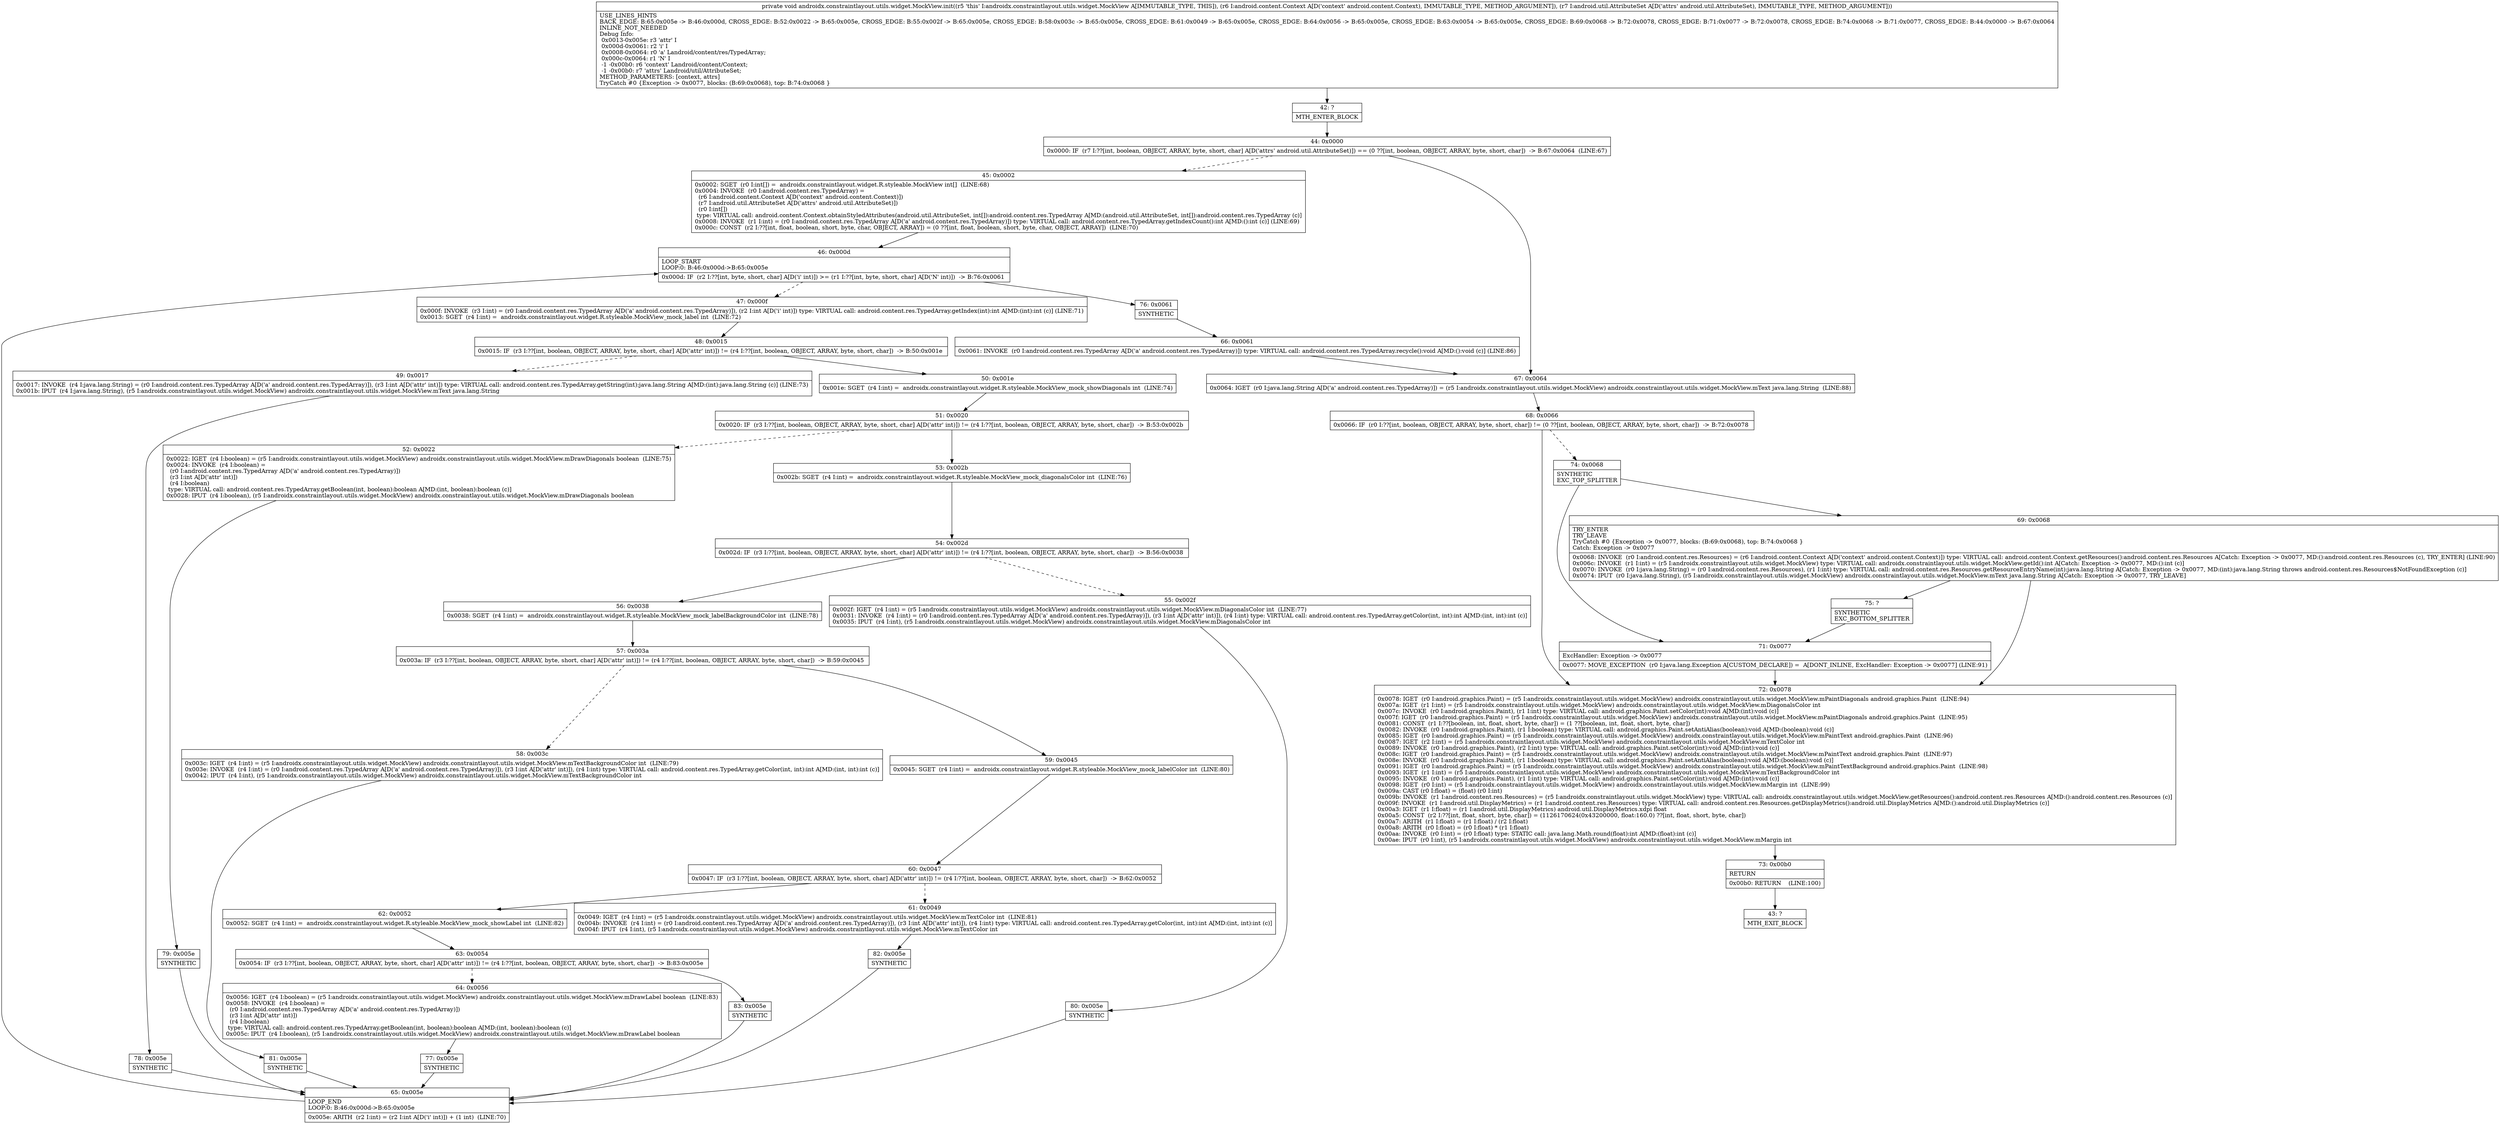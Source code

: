 digraph "CFG forandroidx.constraintlayout.utils.widget.MockView.init(Landroid\/content\/Context;Landroid\/util\/AttributeSet;)V" {
Node_42 [shape=record,label="{42\:\ ?|MTH_ENTER_BLOCK\l}"];
Node_44 [shape=record,label="{44\:\ 0x0000|0x0000: IF  (r7 I:??[int, boolean, OBJECT, ARRAY, byte, short, char] A[D('attrs' android.util.AttributeSet)]) == (0 ??[int, boolean, OBJECT, ARRAY, byte, short, char])  \-\> B:67:0x0064  (LINE:67)\l}"];
Node_45 [shape=record,label="{45\:\ 0x0002|0x0002: SGET  (r0 I:int[]) =  androidx.constraintlayout.widget.R.styleable.MockView int[]  (LINE:68)\l0x0004: INVOKE  (r0 I:android.content.res.TypedArray) = \l  (r6 I:android.content.Context A[D('context' android.content.Context)])\l  (r7 I:android.util.AttributeSet A[D('attrs' android.util.AttributeSet)])\l  (r0 I:int[])\l type: VIRTUAL call: android.content.Context.obtainStyledAttributes(android.util.AttributeSet, int[]):android.content.res.TypedArray A[MD:(android.util.AttributeSet, int[]):android.content.res.TypedArray (c)]\l0x0008: INVOKE  (r1 I:int) = (r0 I:android.content.res.TypedArray A[D('a' android.content.res.TypedArray)]) type: VIRTUAL call: android.content.res.TypedArray.getIndexCount():int A[MD:():int (c)] (LINE:69)\l0x000c: CONST  (r2 I:??[int, float, boolean, short, byte, char, OBJECT, ARRAY]) = (0 ??[int, float, boolean, short, byte, char, OBJECT, ARRAY])  (LINE:70)\l}"];
Node_46 [shape=record,label="{46\:\ 0x000d|LOOP_START\lLOOP:0: B:46:0x000d\-\>B:65:0x005e\l|0x000d: IF  (r2 I:??[int, byte, short, char] A[D('i' int)]) \>= (r1 I:??[int, byte, short, char] A[D('N' int)])  \-\> B:76:0x0061 \l}"];
Node_47 [shape=record,label="{47\:\ 0x000f|0x000f: INVOKE  (r3 I:int) = (r0 I:android.content.res.TypedArray A[D('a' android.content.res.TypedArray)]), (r2 I:int A[D('i' int)]) type: VIRTUAL call: android.content.res.TypedArray.getIndex(int):int A[MD:(int):int (c)] (LINE:71)\l0x0013: SGET  (r4 I:int) =  androidx.constraintlayout.widget.R.styleable.MockView_mock_label int  (LINE:72)\l}"];
Node_48 [shape=record,label="{48\:\ 0x0015|0x0015: IF  (r3 I:??[int, boolean, OBJECT, ARRAY, byte, short, char] A[D('attr' int)]) != (r4 I:??[int, boolean, OBJECT, ARRAY, byte, short, char])  \-\> B:50:0x001e \l}"];
Node_49 [shape=record,label="{49\:\ 0x0017|0x0017: INVOKE  (r4 I:java.lang.String) = (r0 I:android.content.res.TypedArray A[D('a' android.content.res.TypedArray)]), (r3 I:int A[D('attr' int)]) type: VIRTUAL call: android.content.res.TypedArray.getString(int):java.lang.String A[MD:(int):java.lang.String (c)] (LINE:73)\l0x001b: IPUT  (r4 I:java.lang.String), (r5 I:androidx.constraintlayout.utils.widget.MockView) androidx.constraintlayout.utils.widget.MockView.mText java.lang.String \l}"];
Node_78 [shape=record,label="{78\:\ 0x005e|SYNTHETIC\l}"];
Node_65 [shape=record,label="{65\:\ 0x005e|LOOP_END\lLOOP:0: B:46:0x000d\-\>B:65:0x005e\l|0x005e: ARITH  (r2 I:int) = (r2 I:int A[D('i' int)]) + (1 int)  (LINE:70)\l}"];
Node_50 [shape=record,label="{50\:\ 0x001e|0x001e: SGET  (r4 I:int) =  androidx.constraintlayout.widget.R.styleable.MockView_mock_showDiagonals int  (LINE:74)\l}"];
Node_51 [shape=record,label="{51\:\ 0x0020|0x0020: IF  (r3 I:??[int, boolean, OBJECT, ARRAY, byte, short, char] A[D('attr' int)]) != (r4 I:??[int, boolean, OBJECT, ARRAY, byte, short, char])  \-\> B:53:0x002b \l}"];
Node_52 [shape=record,label="{52\:\ 0x0022|0x0022: IGET  (r4 I:boolean) = (r5 I:androidx.constraintlayout.utils.widget.MockView) androidx.constraintlayout.utils.widget.MockView.mDrawDiagonals boolean  (LINE:75)\l0x0024: INVOKE  (r4 I:boolean) = \l  (r0 I:android.content.res.TypedArray A[D('a' android.content.res.TypedArray)])\l  (r3 I:int A[D('attr' int)])\l  (r4 I:boolean)\l type: VIRTUAL call: android.content.res.TypedArray.getBoolean(int, boolean):boolean A[MD:(int, boolean):boolean (c)]\l0x0028: IPUT  (r4 I:boolean), (r5 I:androidx.constraintlayout.utils.widget.MockView) androidx.constraintlayout.utils.widget.MockView.mDrawDiagonals boolean \l}"];
Node_79 [shape=record,label="{79\:\ 0x005e|SYNTHETIC\l}"];
Node_53 [shape=record,label="{53\:\ 0x002b|0x002b: SGET  (r4 I:int) =  androidx.constraintlayout.widget.R.styleable.MockView_mock_diagonalsColor int  (LINE:76)\l}"];
Node_54 [shape=record,label="{54\:\ 0x002d|0x002d: IF  (r3 I:??[int, boolean, OBJECT, ARRAY, byte, short, char] A[D('attr' int)]) != (r4 I:??[int, boolean, OBJECT, ARRAY, byte, short, char])  \-\> B:56:0x0038 \l}"];
Node_55 [shape=record,label="{55\:\ 0x002f|0x002f: IGET  (r4 I:int) = (r5 I:androidx.constraintlayout.utils.widget.MockView) androidx.constraintlayout.utils.widget.MockView.mDiagonalsColor int  (LINE:77)\l0x0031: INVOKE  (r4 I:int) = (r0 I:android.content.res.TypedArray A[D('a' android.content.res.TypedArray)]), (r3 I:int A[D('attr' int)]), (r4 I:int) type: VIRTUAL call: android.content.res.TypedArray.getColor(int, int):int A[MD:(int, int):int (c)]\l0x0035: IPUT  (r4 I:int), (r5 I:androidx.constraintlayout.utils.widget.MockView) androidx.constraintlayout.utils.widget.MockView.mDiagonalsColor int \l}"];
Node_80 [shape=record,label="{80\:\ 0x005e|SYNTHETIC\l}"];
Node_56 [shape=record,label="{56\:\ 0x0038|0x0038: SGET  (r4 I:int) =  androidx.constraintlayout.widget.R.styleable.MockView_mock_labelBackgroundColor int  (LINE:78)\l}"];
Node_57 [shape=record,label="{57\:\ 0x003a|0x003a: IF  (r3 I:??[int, boolean, OBJECT, ARRAY, byte, short, char] A[D('attr' int)]) != (r4 I:??[int, boolean, OBJECT, ARRAY, byte, short, char])  \-\> B:59:0x0045 \l}"];
Node_58 [shape=record,label="{58\:\ 0x003c|0x003c: IGET  (r4 I:int) = (r5 I:androidx.constraintlayout.utils.widget.MockView) androidx.constraintlayout.utils.widget.MockView.mTextBackgroundColor int  (LINE:79)\l0x003e: INVOKE  (r4 I:int) = (r0 I:android.content.res.TypedArray A[D('a' android.content.res.TypedArray)]), (r3 I:int A[D('attr' int)]), (r4 I:int) type: VIRTUAL call: android.content.res.TypedArray.getColor(int, int):int A[MD:(int, int):int (c)]\l0x0042: IPUT  (r4 I:int), (r5 I:androidx.constraintlayout.utils.widget.MockView) androidx.constraintlayout.utils.widget.MockView.mTextBackgroundColor int \l}"];
Node_81 [shape=record,label="{81\:\ 0x005e|SYNTHETIC\l}"];
Node_59 [shape=record,label="{59\:\ 0x0045|0x0045: SGET  (r4 I:int) =  androidx.constraintlayout.widget.R.styleable.MockView_mock_labelColor int  (LINE:80)\l}"];
Node_60 [shape=record,label="{60\:\ 0x0047|0x0047: IF  (r3 I:??[int, boolean, OBJECT, ARRAY, byte, short, char] A[D('attr' int)]) != (r4 I:??[int, boolean, OBJECT, ARRAY, byte, short, char])  \-\> B:62:0x0052 \l}"];
Node_61 [shape=record,label="{61\:\ 0x0049|0x0049: IGET  (r4 I:int) = (r5 I:androidx.constraintlayout.utils.widget.MockView) androidx.constraintlayout.utils.widget.MockView.mTextColor int  (LINE:81)\l0x004b: INVOKE  (r4 I:int) = (r0 I:android.content.res.TypedArray A[D('a' android.content.res.TypedArray)]), (r3 I:int A[D('attr' int)]), (r4 I:int) type: VIRTUAL call: android.content.res.TypedArray.getColor(int, int):int A[MD:(int, int):int (c)]\l0x004f: IPUT  (r4 I:int), (r5 I:androidx.constraintlayout.utils.widget.MockView) androidx.constraintlayout.utils.widget.MockView.mTextColor int \l}"];
Node_82 [shape=record,label="{82\:\ 0x005e|SYNTHETIC\l}"];
Node_62 [shape=record,label="{62\:\ 0x0052|0x0052: SGET  (r4 I:int) =  androidx.constraintlayout.widget.R.styleable.MockView_mock_showLabel int  (LINE:82)\l}"];
Node_63 [shape=record,label="{63\:\ 0x0054|0x0054: IF  (r3 I:??[int, boolean, OBJECT, ARRAY, byte, short, char] A[D('attr' int)]) != (r4 I:??[int, boolean, OBJECT, ARRAY, byte, short, char])  \-\> B:83:0x005e \l}"];
Node_64 [shape=record,label="{64\:\ 0x0056|0x0056: IGET  (r4 I:boolean) = (r5 I:androidx.constraintlayout.utils.widget.MockView) androidx.constraintlayout.utils.widget.MockView.mDrawLabel boolean  (LINE:83)\l0x0058: INVOKE  (r4 I:boolean) = \l  (r0 I:android.content.res.TypedArray A[D('a' android.content.res.TypedArray)])\l  (r3 I:int A[D('attr' int)])\l  (r4 I:boolean)\l type: VIRTUAL call: android.content.res.TypedArray.getBoolean(int, boolean):boolean A[MD:(int, boolean):boolean (c)]\l0x005c: IPUT  (r4 I:boolean), (r5 I:androidx.constraintlayout.utils.widget.MockView) androidx.constraintlayout.utils.widget.MockView.mDrawLabel boolean \l}"];
Node_77 [shape=record,label="{77\:\ 0x005e|SYNTHETIC\l}"];
Node_83 [shape=record,label="{83\:\ 0x005e|SYNTHETIC\l}"];
Node_76 [shape=record,label="{76\:\ 0x0061|SYNTHETIC\l}"];
Node_66 [shape=record,label="{66\:\ 0x0061|0x0061: INVOKE  (r0 I:android.content.res.TypedArray A[D('a' android.content.res.TypedArray)]) type: VIRTUAL call: android.content.res.TypedArray.recycle():void A[MD:():void (c)] (LINE:86)\l}"];
Node_67 [shape=record,label="{67\:\ 0x0064|0x0064: IGET  (r0 I:java.lang.String A[D('a' android.content.res.TypedArray)]) = (r5 I:androidx.constraintlayout.utils.widget.MockView) androidx.constraintlayout.utils.widget.MockView.mText java.lang.String  (LINE:88)\l}"];
Node_68 [shape=record,label="{68\:\ 0x0066|0x0066: IF  (r0 I:??[int, boolean, OBJECT, ARRAY, byte, short, char]) != (0 ??[int, boolean, OBJECT, ARRAY, byte, short, char])  \-\> B:72:0x0078 \l}"];
Node_72 [shape=record,label="{72\:\ 0x0078|0x0078: IGET  (r0 I:android.graphics.Paint) = (r5 I:androidx.constraintlayout.utils.widget.MockView) androidx.constraintlayout.utils.widget.MockView.mPaintDiagonals android.graphics.Paint  (LINE:94)\l0x007a: IGET  (r1 I:int) = (r5 I:androidx.constraintlayout.utils.widget.MockView) androidx.constraintlayout.utils.widget.MockView.mDiagonalsColor int \l0x007c: INVOKE  (r0 I:android.graphics.Paint), (r1 I:int) type: VIRTUAL call: android.graphics.Paint.setColor(int):void A[MD:(int):void (c)]\l0x007f: IGET  (r0 I:android.graphics.Paint) = (r5 I:androidx.constraintlayout.utils.widget.MockView) androidx.constraintlayout.utils.widget.MockView.mPaintDiagonals android.graphics.Paint  (LINE:95)\l0x0081: CONST  (r1 I:??[boolean, int, float, short, byte, char]) = (1 ??[boolean, int, float, short, byte, char]) \l0x0082: INVOKE  (r0 I:android.graphics.Paint), (r1 I:boolean) type: VIRTUAL call: android.graphics.Paint.setAntiAlias(boolean):void A[MD:(boolean):void (c)]\l0x0085: IGET  (r0 I:android.graphics.Paint) = (r5 I:androidx.constraintlayout.utils.widget.MockView) androidx.constraintlayout.utils.widget.MockView.mPaintText android.graphics.Paint  (LINE:96)\l0x0087: IGET  (r2 I:int) = (r5 I:androidx.constraintlayout.utils.widget.MockView) androidx.constraintlayout.utils.widget.MockView.mTextColor int \l0x0089: INVOKE  (r0 I:android.graphics.Paint), (r2 I:int) type: VIRTUAL call: android.graphics.Paint.setColor(int):void A[MD:(int):void (c)]\l0x008c: IGET  (r0 I:android.graphics.Paint) = (r5 I:androidx.constraintlayout.utils.widget.MockView) androidx.constraintlayout.utils.widget.MockView.mPaintText android.graphics.Paint  (LINE:97)\l0x008e: INVOKE  (r0 I:android.graphics.Paint), (r1 I:boolean) type: VIRTUAL call: android.graphics.Paint.setAntiAlias(boolean):void A[MD:(boolean):void (c)]\l0x0091: IGET  (r0 I:android.graphics.Paint) = (r5 I:androidx.constraintlayout.utils.widget.MockView) androidx.constraintlayout.utils.widget.MockView.mPaintTextBackground android.graphics.Paint  (LINE:98)\l0x0093: IGET  (r1 I:int) = (r5 I:androidx.constraintlayout.utils.widget.MockView) androidx.constraintlayout.utils.widget.MockView.mTextBackgroundColor int \l0x0095: INVOKE  (r0 I:android.graphics.Paint), (r1 I:int) type: VIRTUAL call: android.graphics.Paint.setColor(int):void A[MD:(int):void (c)]\l0x0098: IGET  (r0 I:int) = (r5 I:androidx.constraintlayout.utils.widget.MockView) androidx.constraintlayout.utils.widget.MockView.mMargin int  (LINE:99)\l0x009a: CAST (r0 I:float) = (float) (r0 I:int) \l0x009b: INVOKE  (r1 I:android.content.res.Resources) = (r5 I:androidx.constraintlayout.utils.widget.MockView) type: VIRTUAL call: androidx.constraintlayout.utils.widget.MockView.getResources():android.content.res.Resources A[MD:():android.content.res.Resources (c)]\l0x009f: INVOKE  (r1 I:android.util.DisplayMetrics) = (r1 I:android.content.res.Resources) type: VIRTUAL call: android.content.res.Resources.getDisplayMetrics():android.util.DisplayMetrics A[MD:():android.util.DisplayMetrics (c)]\l0x00a3: IGET  (r1 I:float) = (r1 I:android.util.DisplayMetrics) android.util.DisplayMetrics.xdpi float \l0x00a5: CONST  (r2 I:??[int, float, short, byte, char]) = (1126170624(0x43200000, float:160.0) ??[int, float, short, byte, char]) \l0x00a7: ARITH  (r1 I:float) = (r1 I:float) \/ (r2 I:float) \l0x00a8: ARITH  (r0 I:float) = (r0 I:float) * (r1 I:float) \l0x00aa: INVOKE  (r0 I:int) = (r0 I:float) type: STATIC call: java.lang.Math.round(float):int A[MD:(float):int (c)]\l0x00ae: IPUT  (r0 I:int), (r5 I:androidx.constraintlayout.utils.widget.MockView) androidx.constraintlayout.utils.widget.MockView.mMargin int \l}"];
Node_73 [shape=record,label="{73\:\ 0x00b0|RETURN\l|0x00b0: RETURN    (LINE:100)\l}"];
Node_43 [shape=record,label="{43\:\ ?|MTH_EXIT_BLOCK\l}"];
Node_74 [shape=record,label="{74\:\ 0x0068|SYNTHETIC\lEXC_TOP_SPLITTER\l}"];
Node_69 [shape=record,label="{69\:\ 0x0068|TRY_ENTER\lTRY_LEAVE\lTryCatch #0 \{Exception \-\> 0x0077, blocks: (B:69:0x0068), top: B:74:0x0068 \}\lCatch: Exception \-\> 0x0077\l|0x0068: INVOKE  (r0 I:android.content.res.Resources) = (r6 I:android.content.Context A[D('context' android.content.Context)]) type: VIRTUAL call: android.content.Context.getResources():android.content.res.Resources A[Catch: Exception \-\> 0x0077, MD:():android.content.res.Resources (c), TRY_ENTER] (LINE:90)\l0x006c: INVOKE  (r1 I:int) = (r5 I:androidx.constraintlayout.utils.widget.MockView) type: VIRTUAL call: androidx.constraintlayout.utils.widget.MockView.getId():int A[Catch: Exception \-\> 0x0077, MD:():int (c)]\l0x0070: INVOKE  (r0 I:java.lang.String) = (r0 I:android.content.res.Resources), (r1 I:int) type: VIRTUAL call: android.content.res.Resources.getResourceEntryName(int):java.lang.String A[Catch: Exception \-\> 0x0077, MD:(int):java.lang.String throws android.content.res.Resources$NotFoundException (c)]\l0x0074: IPUT  (r0 I:java.lang.String), (r5 I:androidx.constraintlayout.utils.widget.MockView) androidx.constraintlayout.utils.widget.MockView.mText java.lang.String A[Catch: Exception \-\> 0x0077, TRY_LEAVE]\l}"];
Node_75 [shape=record,label="{75\:\ ?|SYNTHETIC\lEXC_BOTTOM_SPLITTER\l}"];
Node_71 [shape=record,label="{71\:\ 0x0077|ExcHandler: Exception \-\> 0x0077\l|0x0077: MOVE_EXCEPTION  (r0 I:java.lang.Exception A[CUSTOM_DECLARE]) =  A[DONT_INLINE, ExcHandler: Exception \-\> 0x0077] (LINE:91)\l}"];
MethodNode[shape=record,label="{private void androidx.constraintlayout.utils.widget.MockView.init((r5 'this' I:androidx.constraintlayout.utils.widget.MockView A[IMMUTABLE_TYPE, THIS]), (r6 I:android.content.Context A[D('context' android.content.Context), IMMUTABLE_TYPE, METHOD_ARGUMENT]), (r7 I:android.util.AttributeSet A[D('attrs' android.util.AttributeSet), IMMUTABLE_TYPE, METHOD_ARGUMENT]))  | USE_LINES_HINTS\lBACK_EDGE: B:65:0x005e \-\> B:46:0x000d, CROSS_EDGE: B:52:0x0022 \-\> B:65:0x005e, CROSS_EDGE: B:55:0x002f \-\> B:65:0x005e, CROSS_EDGE: B:58:0x003c \-\> B:65:0x005e, CROSS_EDGE: B:61:0x0049 \-\> B:65:0x005e, CROSS_EDGE: B:64:0x0056 \-\> B:65:0x005e, CROSS_EDGE: B:63:0x0054 \-\> B:65:0x005e, CROSS_EDGE: B:69:0x0068 \-\> B:72:0x0078, CROSS_EDGE: B:71:0x0077 \-\> B:72:0x0078, CROSS_EDGE: B:74:0x0068 \-\> B:71:0x0077, CROSS_EDGE: B:44:0x0000 \-\> B:67:0x0064\lINLINE_NOT_NEEDED\lDebug Info:\l  0x0013\-0x005e: r3 'attr' I\l  0x000d\-0x0061: r2 'i' I\l  0x0008\-0x0064: r0 'a' Landroid\/content\/res\/TypedArray;\l  0x000c\-0x0064: r1 'N' I\l  \-1 \-0x00b0: r6 'context' Landroid\/content\/Context;\l  \-1 \-0x00b0: r7 'attrs' Landroid\/util\/AttributeSet;\lMETHOD_PARAMETERS: [context, attrs]\lTryCatch #0 \{Exception \-\> 0x0077, blocks: (B:69:0x0068), top: B:74:0x0068 \}\l}"];
MethodNode -> Node_42;Node_42 -> Node_44;
Node_44 -> Node_45[style=dashed];
Node_44 -> Node_67;
Node_45 -> Node_46;
Node_46 -> Node_47[style=dashed];
Node_46 -> Node_76;
Node_47 -> Node_48;
Node_48 -> Node_49[style=dashed];
Node_48 -> Node_50;
Node_49 -> Node_78;
Node_78 -> Node_65;
Node_65 -> Node_46;
Node_50 -> Node_51;
Node_51 -> Node_52[style=dashed];
Node_51 -> Node_53;
Node_52 -> Node_79;
Node_79 -> Node_65;
Node_53 -> Node_54;
Node_54 -> Node_55[style=dashed];
Node_54 -> Node_56;
Node_55 -> Node_80;
Node_80 -> Node_65;
Node_56 -> Node_57;
Node_57 -> Node_58[style=dashed];
Node_57 -> Node_59;
Node_58 -> Node_81;
Node_81 -> Node_65;
Node_59 -> Node_60;
Node_60 -> Node_61[style=dashed];
Node_60 -> Node_62;
Node_61 -> Node_82;
Node_82 -> Node_65;
Node_62 -> Node_63;
Node_63 -> Node_64[style=dashed];
Node_63 -> Node_83;
Node_64 -> Node_77;
Node_77 -> Node_65;
Node_83 -> Node_65;
Node_76 -> Node_66;
Node_66 -> Node_67;
Node_67 -> Node_68;
Node_68 -> Node_72;
Node_68 -> Node_74[style=dashed];
Node_72 -> Node_73;
Node_73 -> Node_43;
Node_74 -> Node_69;
Node_74 -> Node_71;
Node_69 -> Node_72;
Node_69 -> Node_75;
Node_75 -> Node_71;
Node_71 -> Node_72;
}

